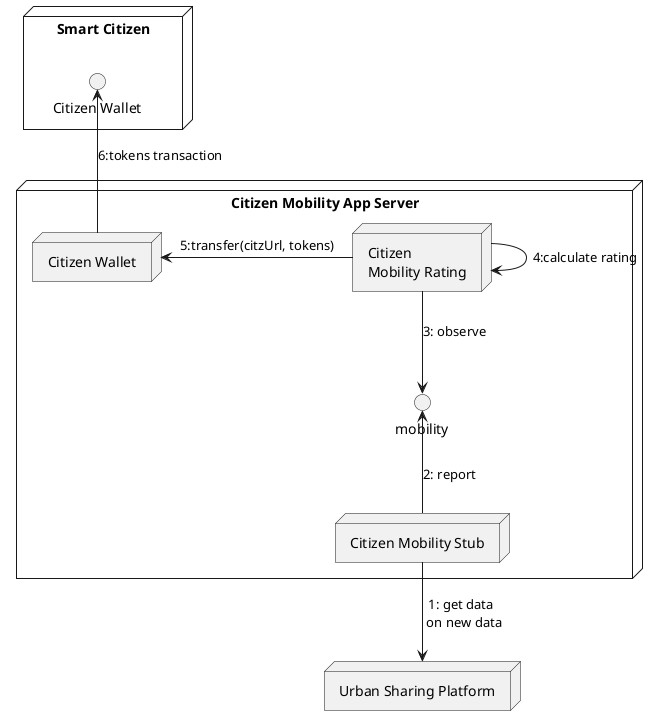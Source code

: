 @startuml

node "Citizen Mobility App Server" as dsmServer {

node "Citizen Wallet" as wallet

node "Citizen \nMobility Rating" as citzRate

node "Citizen Mobility Stub" as citzStub

interface mobility

}


node "Smart Citizen" as citz {
interface "Citizen Wallet" as citzWallet
}


node "Urban Sharing Platform" as usp {
}


citzStub -down-> usp : 1: get data \n on new data

citzRate ->  citzRate : 4:calculate rating

citzRate -left-> wallet : 5:transfer(citzUrl, tokens)

wallet -up-> citzWallet : 6:tokens transaction

citzStub -up-> mobility : 2: report

citzRate -down-> mobility : 3: observe



@enduml
